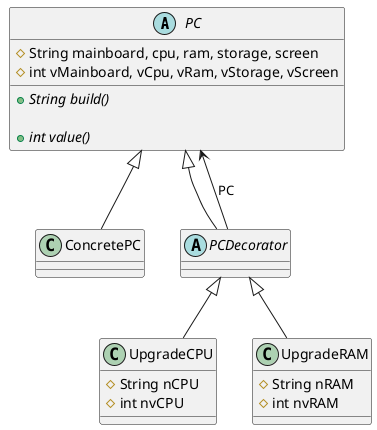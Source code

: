 @startuml

abstract class PC {
    # String mainboard, cpu, ram, storage, screen
    # int vMainboard, vCpu, vRam, vStorage, vScreen
    +{abstract} String build()

    +{abstract} int value()
}
class ConcretePC{

}
abstract class PCDecorator {

}
class UpgradeCPU{
    # String nCPU
    # int nvCPU
}
class UpgradeRAM{
    # String nRAM
    # int nvRAM
}
PC <|-- ConcretePC
PC <|-- PCDecorator
PCDecorator <|-- UpgradeCPU
PCDecorator <|-- UpgradeRAM
PCDecorator --> PC:PC
@enduml